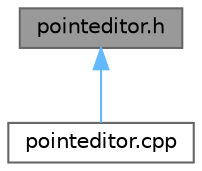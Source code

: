 digraph "pointeditor.h"
{
 // LATEX_PDF_SIZE
  bgcolor="transparent";
  edge [fontname=Helvetica,fontsize=10,labelfontname=Helvetica,labelfontsize=10];
  node [fontname=Helvetica,fontsize=10,shape=box,height=0.2,width=0.4];
  Node1 [label="pointeditor.h",height=0.2,width=0.4,color="gray40", fillcolor="grey60", style="filled", fontcolor="black",tooltip=" "];
  Node1 -> Node2 [dir="back",color="steelblue1",style="solid"];
  Node2 [label="pointeditor.cpp",height=0.2,width=0.4,color="grey40", fillcolor="white", style="filled",URL="$base_2cumbia-qtcontrols-ng-base-designer_2pointeditor_8cpp.html",tooltip=" "];
}
